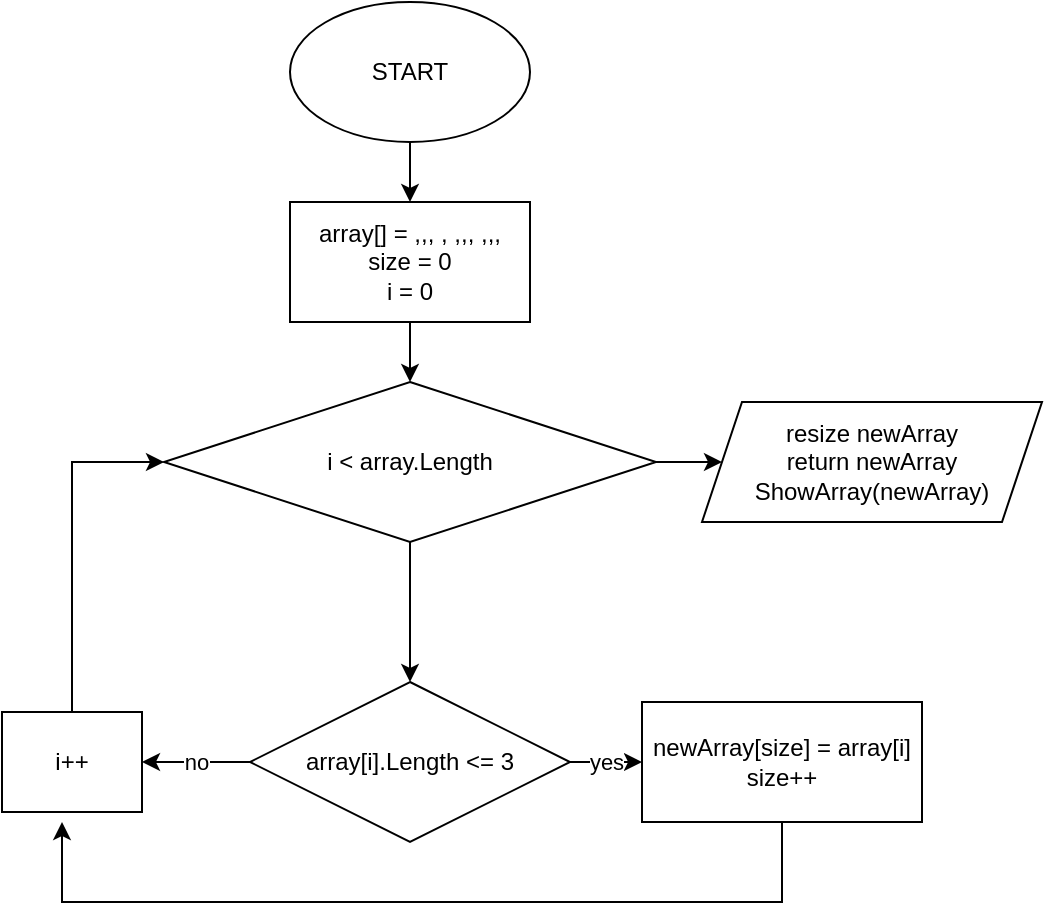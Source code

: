 <mxfile version="20.8.20" type="github">
  <diagram name="Страница 1" id="RMSOfdy2bYeMtauUsbTD">
    <mxGraphModel dx="1434" dy="806" grid="1" gridSize="10" guides="1" tooltips="1" connect="1" arrows="1" fold="1" page="1" pageScale="1" pageWidth="827" pageHeight="1169" math="0" shadow="0">
      <root>
        <mxCell id="0" />
        <mxCell id="1" parent="0" />
        <mxCell id="SmLy5QQOCFhT0gfIRZuu-10" style="edgeStyle=orthogonalEdgeStyle;rounded=0;orthogonalLoop=1;jettySize=auto;html=1;" parent="1" source="SmLy5QQOCFhT0gfIRZuu-2" target="SmLy5QQOCFhT0gfIRZuu-6" edge="1">
          <mxGeometry relative="1" as="geometry" />
        </mxCell>
        <mxCell id="SmLy5QQOCFhT0gfIRZuu-2" value="START" style="ellipse;whiteSpace=wrap;html=1;" parent="1" vertex="1">
          <mxGeometry x="354" y="30" width="120" height="70" as="geometry" />
        </mxCell>
        <mxCell id="SmLy5QQOCFhT0gfIRZuu-9" value="yes" style="edgeStyle=orthogonalEdgeStyle;rounded=0;orthogonalLoop=1;jettySize=auto;html=1;" parent="1" source="SmLy5QQOCFhT0gfIRZuu-4" target="SmLy5QQOCFhT0gfIRZuu-5" edge="1">
          <mxGeometry relative="1" as="geometry" />
        </mxCell>
        <mxCell id="SmLy5QQOCFhT0gfIRZuu-19" value="no" style="edgeStyle=orthogonalEdgeStyle;rounded=0;orthogonalLoop=1;jettySize=auto;html=1;entryX=1;entryY=0.5;entryDx=0;entryDy=0;" parent="1" source="SmLy5QQOCFhT0gfIRZuu-4" target="SmLy5QQOCFhT0gfIRZuu-18" edge="1">
          <mxGeometry relative="1" as="geometry" />
        </mxCell>
        <mxCell id="SmLy5QQOCFhT0gfIRZuu-4" value="array[i].Length &amp;lt;= 3" style="rhombus;whiteSpace=wrap;html=1;" parent="1" vertex="1">
          <mxGeometry x="334" y="370" width="160" height="80" as="geometry" />
        </mxCell>
        <mxCell id="SmLy5QQOCFhT0gfIRZuu-22" style="edgeStyle=orthogonalEdgeStyle;rounded=0;orthogonalLoop=1;jettySize=auto;html=1;" parent="1" source="SmLy5QQOCFhT0gfIRZuu-5" edge="1">
          <mxGeometry relative="1" as="geometry">
            <mxPoint x="240" y="440" as="targetPoint" />
            <Array as="points">
              <mxPoint x="600" y="480" />
              <mxPoint x="240" y="480" />
            </Array>
          </mxGeometry>
        </mxCell>
        <mxCell id="SmLy5QQOCFhT0gfIRZuu-5" value="newArray[size] = array[i]&lt;br&gt;size++&lt;br&gt;" style="rounded=0;whiteSpace=wrap;html=1;" parent="1" vertex="1">
          <mxGeometry x="530" y="380" width="140" height="60" as="geometry" />
        </mxCell>
        <mxCell id="SmLy5QQOCFhT0gfIRZuu-11" style="edgeStyle=orthogonalEdgeStyle;rounded=0;orthogonalLoop=1;jettySize=auto;html=1;" parent="1" source="SmLy5QQOCFhT0gfIRZuu-6" target="SmLy5QQOCFhT0gfIRZuu-7" edge="1">
          <mxGeometry relative="1" as="geometry" />
        </mxCell>
        <mxCell id="SmLy5QQOCFhT0gfIRZuu-6" value="array[] = ,,, , ,,, ,,,&lt;br&gt;size = 0&lt;br&gt;i = 0" style="rounded=0;whiteSpace=wrap;html=1;" parent="1" vertex="1">
          <mxGeometry x="354" y="130" width="120" height="60" as="geometry" />
        </mxCell>
        <mxCell id="SmLy5QQOCFhT0gfIRZuu-8" style="edgeStyle=orthogonalEdgeStyle;rounded=0;orthogonalLoop=1;jettySize=auto;html=1;entryX=0.5;entryY=0;entryDx=0;entryDy=0;" parent="1" source="SmLy5QQOCFhT0gfIRZuu-7" target="SmLy5QQOCFhT0gfIRZuu-4" edge="1">
          <mxGeometry relative="1" as="geometry" />
        </mxCell>
        <mxCell id="SmLy5QQOCFhT0gfIRZuu-24" style="edgeStyle=orthogonalEdgeStyle;rounded=0;orthogonalLoop=1;jettySize=auto;html=1;entryX=0;entryY=0.5;entryDx=0;entryDy=0;" parent="1" source="SmLy5QQOCFhT0gfIRZuu-7" target="SmLy5QQOCFhT0gfIRZuu-23" edge="1">
          <mxGeometry relative="1" as="geometry" />
        </mxCell>
        <mxCell id="SmLy5QQOCFhT0gfIRZuu-7" value="i &amp;lt; array.Length" style="rhombus;whiteSpace=wrap;html=1;" parent="1" vertex="1">
          <mxGeometry x="291" y="220" width="246" height="80" as="geometry" />
        </mxCell>
        <mxCell id="SmLy5QQOCFhT0gfIRZuu-20" style="edgeStyle=orthogonalEdgeStyle;rounded=0;orthogonalLoop=1;jettySize=auto;html=1;entryX=0;entryY=0.5;entryDx=0;entryDy=0;exitX=0.5;exitY=0;exitDx=0;exitDy=0;" parent="1" source="SmLy5QQOCFhT0gfIRZuu-18" target="SmLy5QQOCFhT0gfIRZuu-7" edge="1">
          <mxGeometry relative="1" as="geometry">
            <mxPoint x="250" y="380" as="sourcePoint" />
          </mxGeometry>
        </mxCell>
        <mxCell id="SmLy5QQOCFhT0gfIRZuu-18" value="i++" style="rounded=0;whiteSpace=wrap;html=1;" parent="1" vertex="1">
          <mxGeometry x="210" y="385" width="70" height="50" as="geometry" />
        </mxCell>
        <mxCell id="SmLy5QQOCFhT0gfIRZuu-23" value="resize newArray&lt;br&gt;return newArray&lt;br&gt;ShowArray(newArray)" style="shape=parallelogram;perimeter=parallelogramPerimeter;whiteSpace=wrap;html=1;fixedSize=1;" parent="1" vertex="1">
          <mxGeometry x="560" y="230" width="170" height="60" as="geometry" />
        </mxCell>
      </root>
    </mxGraphModel>
  </diagram>
</mxfile>
